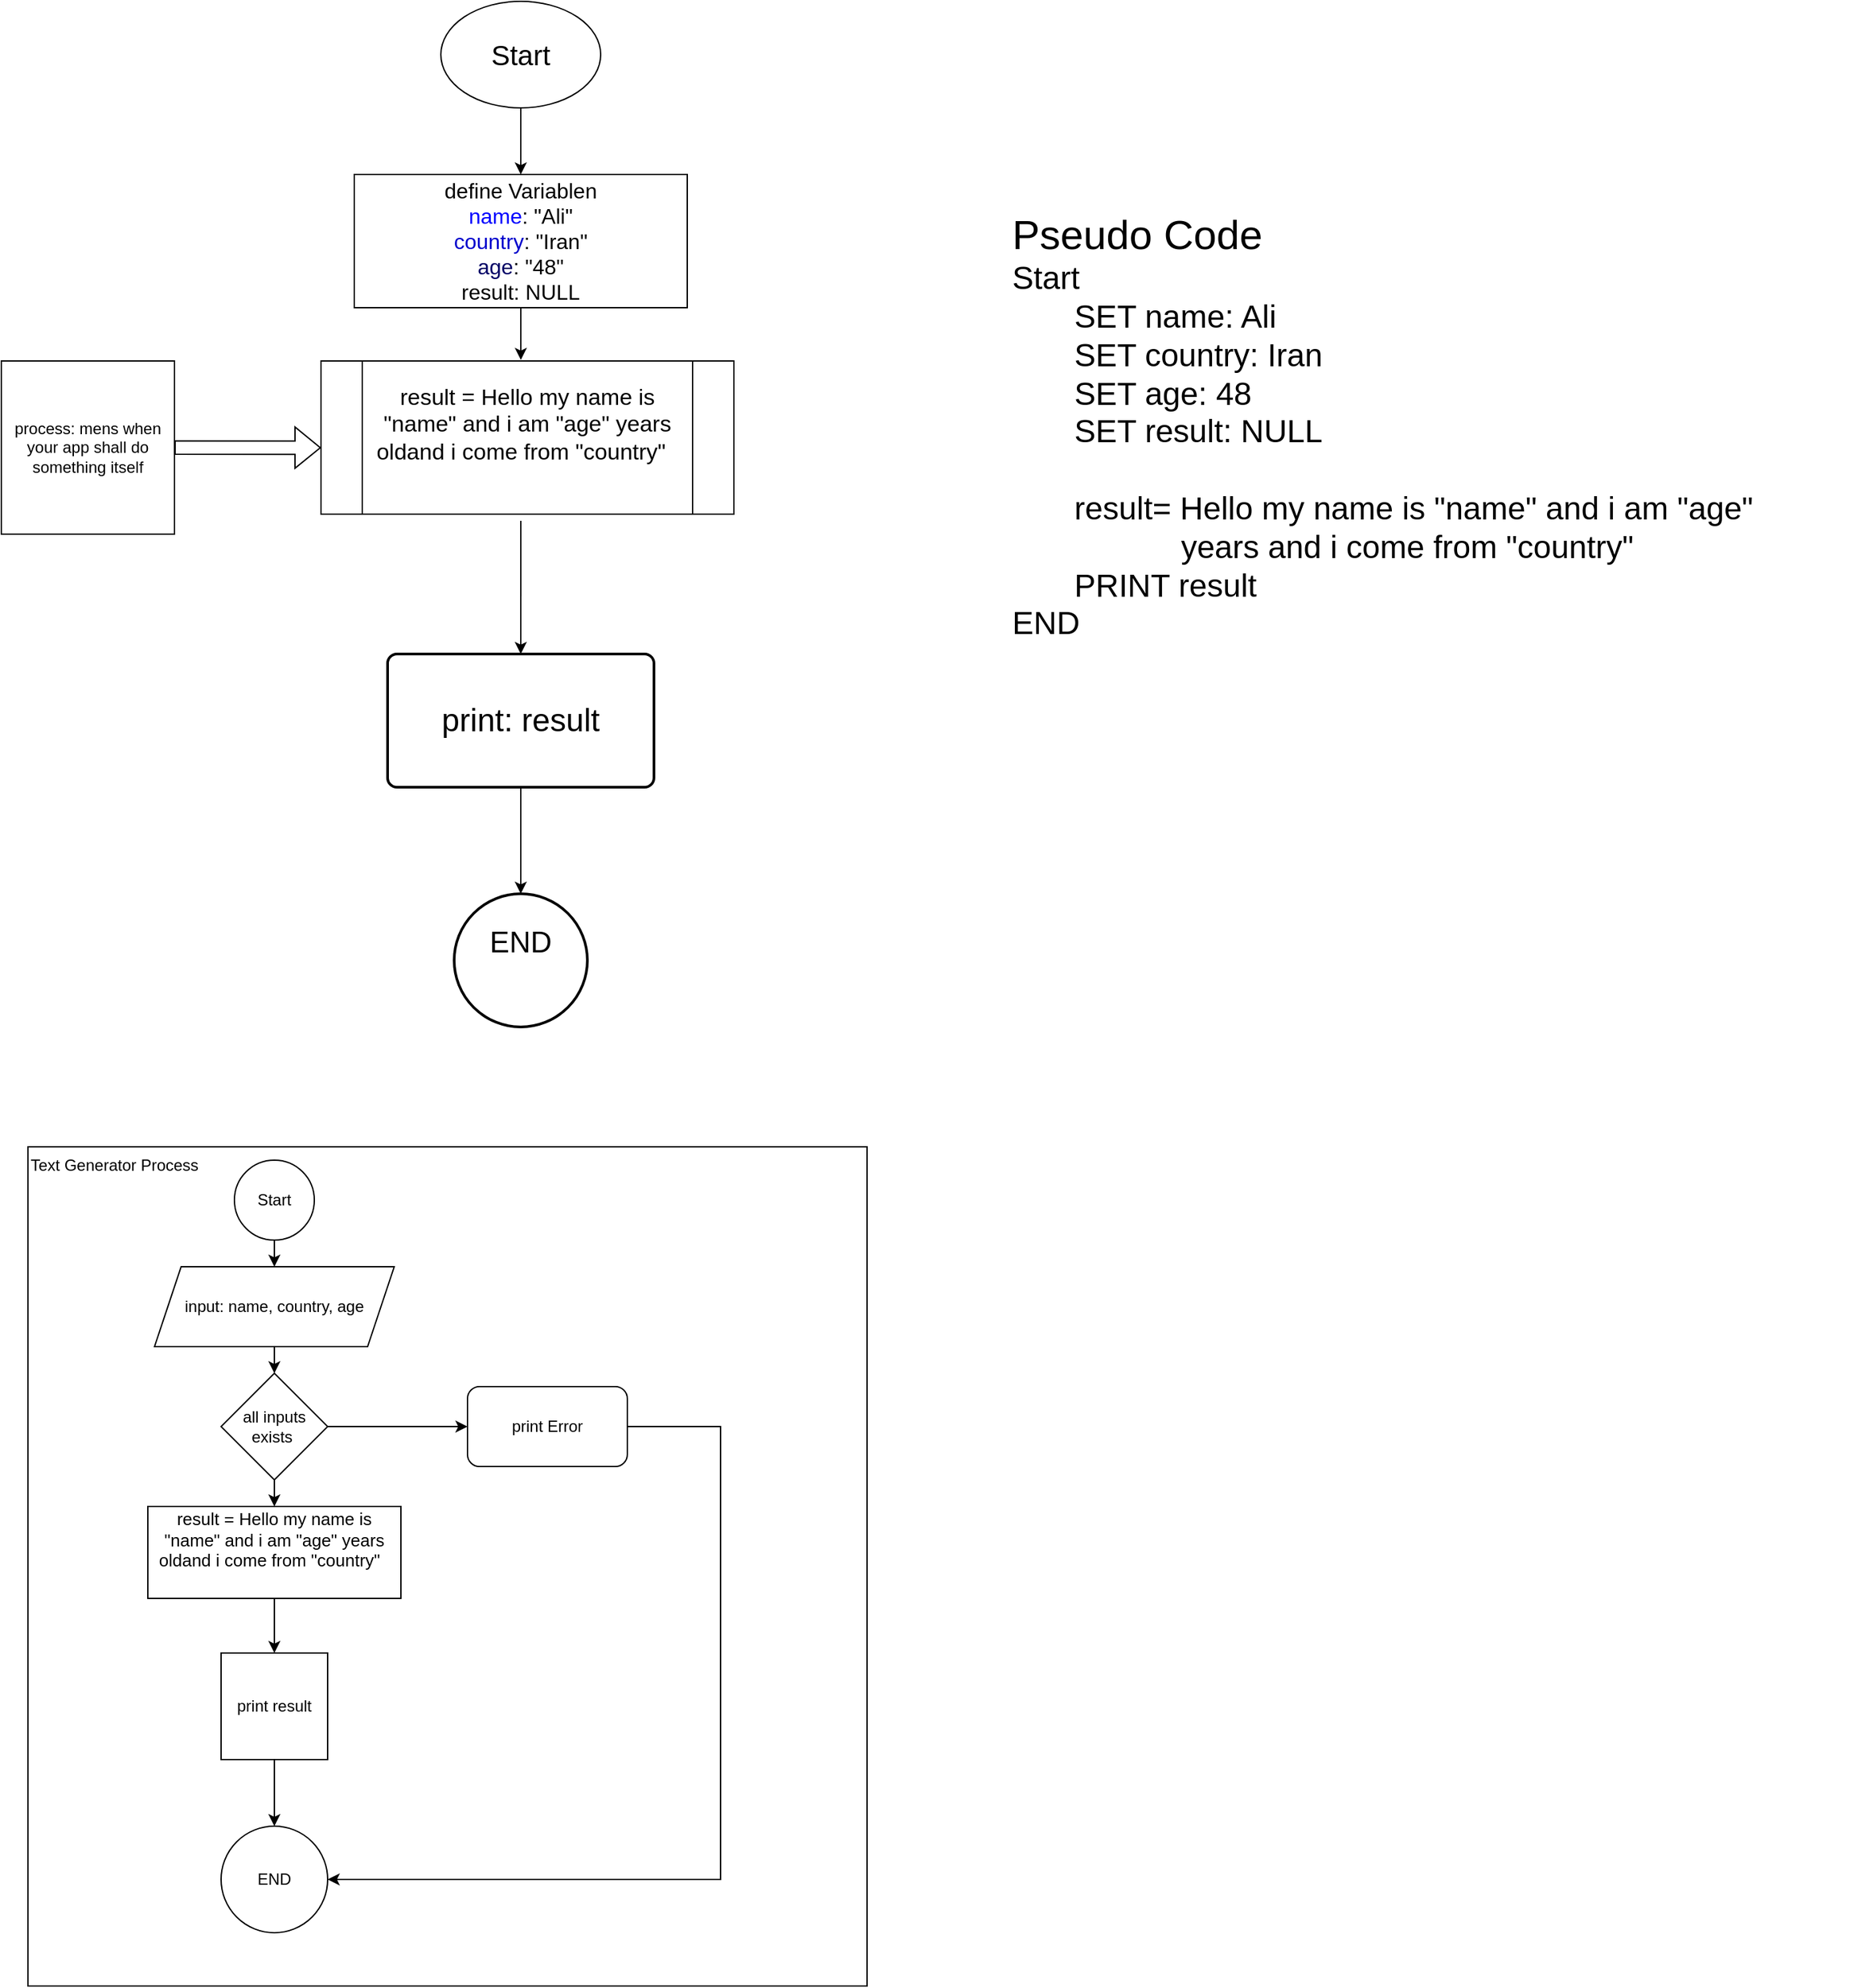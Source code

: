 <mxfile version="28.1.2">
  <diagram name="Seite-1" id="SwfTWfLOiMDrU8gnm7uk">
    <mxGraphModel dx="2852" dy="1682" grid="1" gridSize="10" guides="1" tooltips="1" connect="1" arrows="1" fold="1" page="1" pageScale="1" pageWidth="827" pageHeight="1169" math="0" shadow="0">
      <root>
        <mxCell id="0" />
        <mxCell id="1" parent="0" />
        <mxCell id="8Gq6uStzvYopfJe8uw28-16" style="edgeStyle=orthogonalEdgeStyle;rounded=0;orthogonalLoop=1;jettySize=auto;html=1;entryX=0.5;entryY=0;entryDx=0;entryDy=0;" parent="1" source="8Gq6uStzvYopfJe8uw28-1" target="8Gq6uStzvYopfJe8uw28-15" edge="1">
          <mxGeometry relative="1" as="geometry" />
        </mxCell>
        <mxCell id="8Gq6uStzvYopfJe8uw28-1" value="&lt;font style=&quot;font-size: 21px;&quot;&gt;Start&lt;/font&gt;" style="ellipse;whiteSpace=wrap;html=1;" parent="1" vertex="1">
          <mxGeometry x="340" y="20" width="120" height="80" as="geometry" />
        </mxCell>
        <mxCell id="8Gq6uStzvYopfJe8uw28-4" value="process: mens when your app shall do something itself" style="whiteSpace=wrap;html=1;aspect=fixed;" parent="1" vertex="1">
          <mxGeometry x="10" y="290" width="130" height="130" as="geometry" />
        </mxCell>
        <mxCell id="8Gq6uStzvYopfJe8uw28-5" value="" style="shape=flexArrow;endArrow=classic;html=1;rounded=0;exitX=1;exitY=0.5;exitDx=0;exitDy=0;" parent="1" edge="1" source="8Gq6uStzvYopfJe8uw28-4">
          <mxGeometry width="50" height="50" relative="1" as="geometry">
            <mxPoint x="145" y="354.58" as="sourcePoint" />
            <mxPoint x="250" y="355.08" as="targetPoint" />
          </mxGeometry>
        </mxCell>
        <mxCell id="8Gq6uStzvYopfJe8uw28-12" style="edgeStyle=orthogonalEdgeStyle;rounded=0;orthogonalLoop=1;jettySize=auto;html=1;entryX=0.5;entryY=0;entryDx=0;entryDy=0;exitX=0.484;exitY=1.043;exitDx=0;exitDy=0;exitPerimeter=0;" parent="1" source="8Gq6uStzvYopfJe8uw28-19" target="8Gq6uStzvYopfJe8uw28-11" edge="1">
          <mxGeometry relative="1" as="geometry">
            <mxPoint x="400" y="460" as="sourcePoint" />
          </mxGeometry>
        </mxCell>
        <mxCell id="8Gq6uStzvYopfJe8uw28-11" value="&lt;div&gt;print: result&lt;/div&gt;" style="rounded=1;whiteSpace=wrap;html=1;absoluteArcSize=1;arcSize=14;strokeWidth=2;fontSize=24;" parent="1" vertex="1">
          <mxGeometry x="300" y="510" width="200" height="100" as="geometry" />
        </mxCell>
        <mxCell id="8Gq6uStzvYopfJe8uw28-13" value="END&lt;div&gt;&lt;br&gt;&lt;/div&gt;" style="strokeWidth=2;html=1;shape=mxgraph.flowchart.start_2;whiteSpace=wrap;fontSize=22;" parent="1" vertex="1">
          <mxGeometry x="350" y="690" width="100" height="100" as="geometry" />
        </mxCell>
        <mxCell id="8Gq6uStzvYopfJe8uw28-14" style="edgeStyle=orthogonalEdgeStyle;rounded=0;orthogonalLoop=1;jettySize=auto;html=1;entryX=0.5;entryY=0;entryDx=0;entryDy=0;entryPerimeter=0;" parent="1" source="8Gq6uStzvYopfJe8uw28-11" target="8Gq6uStzvYopfJe8uw28-13" edge="1">
          <mxGeometry relative="1" as="geometry" />
        </mxCell>
        <mxCell id="8Gq6uStzvYopfJe8uw28-15" value="define Variablen&lt;div&gt;&lt;font style=&quot;color: rgb(0, 0, 255);&quot;&gt;name&lt;/font&gt;: &quot;Ali&quot;&lt;/div&gt;&lt;div&gt;&lt;font style=&quot;color: rgb(0, 0, 204);&quot;&gt;country&lt;/font&gt;: &quot;Iran&quot;&lt;/div&gt;&lt;div&gt;&lt;font style=&quot;color: light-dark(rgb(0, 0, 102), rgb(13, 7, 255));&quot;&gt;age&lt;/font&gt;: &quot;48&quot;&lt;/div&gt;&lt;div&gt;result: NULL&lt;/div&gt;" style="rounded=0;whiteSpace=wrap;html=1;fontSize=16;" parent="1" vertex="1">
          <mxGeometry x="275" y="150" width="250" height="100" as="geometry" />
        </mxCell>
        <mxCell id="8Gq6uStzvYopfJe8uw28-19" value="&lt;font style=&quot;font-size: 17px;&quot;&gt;result = Hello my name is &quot;name&quot; and i am &quot;age&quot; years oldand i come from &quot;country&quot;&amp;nbsp;&amp;nbsp;&lt;/font&gt;&lt;div&gt;&lt;font style=&quot;font-size: 17px;&quot;&gt;&lt;br&gt;&lt;/font&gt;&lt;/div&gt;" style="shape=process;whiteSpace=wrap;html=1;backgroundOutline=1;" parent="1" vertex="1">
          <mxGeometry x="250" y="290" width="310" height="115" as="geometry" />
        </mxCell>
        <mxCell id="8Gq6uStzvYopfJe8uw28-20" style="edgeStyle=orthogonalEdgeStyle;rounded=0;orthogonalLoop=1;jettySize=auto;html=1;entryX=0.484;entryY=-0.007;entryDx=0;entryDy=0;entryPerimeter=0;" parent="1" source="8Gq6uStzvYopfJe8uw28-15" target="8Gq6uStzvYopfJe8uw28-19" edge="1">
          <mxGeometry relative="1" as="geometry" />
        </mxCell>
        <mxCell id="IvDiq776E5UwJWVZKikY-2" value="Text Generator Process" style="whiteSpace=wrap;html=1;aspect=fixed;verticalAlign=top;align=left;movable=0;resizable=0;rotatable=0;deletable=0;editable=0;locked=1;connectable=0;" vertex="1" parent="1">
          <mxGeometry x="30" y="880" width="630" height="630" as="geometry" />
        </mxCell>
        <mxCell id="IvDiq776E5UwJWVZKikY-34" style="edgeStyle=orthogonalEdgeStyle;rounded=0;orthogonalLoop=1;jettySize=auto;html=1;" edge="1" parent="1" source="IvDiq776E5UwJWVZKikY-3">
          <mxGeometry relative="1" as="geometry">
            <mxPoint x="215" y="970" as="targetPoint" />
          </mxGeometry>
        </mxCell>
        <mxCell id="IvDiq776E5UwJWVZKikY-3" value="Start" style="ellipse;whiteSpace=wrap;html=1;aspect=fixed;" vertex="1" parent="1">
          <mxGeometry x="185" y="890" width="60" height="60" as="geometry" />
        </mxCell>
        <mxCell id="IvDiq776E5UwJWVZKikY-33" style="edgeStyle=orthogonalEdgeStyle;rounded=0;orthogonalLoop=1;jettySize=auto;html=1;" edge="1" parent="1" source="IvDiq776E5UwJWVZKikY-4">
          <mxGeometry relative="1" as="geometry">
            <mxPoint x="215" y="1050" as="targetPoint" />
          </mxGeometry>
        </mxCell>
        <mxCell id="IvDiq776E5UwJWVZKikY-4" value="input: name, country, age" style="shape=parallelogram;perimeter=parallelogramPerimeter;whiteSpace=wrap;html=1;fixedSize=1;" vertex="1" parent="1">
          <mxGeometry x="125" y="970" width="180" height="60" as="geometry" />
        </mxCell>
        <mxCell id="IvDiq776E5UwJWVZKikY-19" value="" style="edgeStyle=orthogonalEdgeStyle;rounded=0;orthogonalLoop=1;jettySize=auto;html=1;" edge="1" parent="1" source="IvDiq776E5UwJWVZKikY-6" target="IvDiq776E5UwJWVZKikY-10">
          <mxGeometry relative="1" as="geometry" />
        </mxCell>
        <mxCell id="IvDiq776E5UwJWVZKikY-32" style="edgeStyle=orthogonalEdgeStyle;rounded=0;orthogonalLoop=1;jettySize=auto;html=1;" edge="1" parent="1" source="IvDiq776E5UwJWVZKikY-6">
          <mxGeometry relative="1" as="geometry">
            <mxPoint x="215" y="1150" as="targetPoint" />
          </mxGeometry>
        </mxCell>
        <mxCell id="IvDiq776E5UwJWVZKikY-6" value="all inputs exists&amp;nbsp;" style="rhombus;whiteSpace=wrap;html=1;" vertex="1" parent="1">
          <mxGeometry x="175" y="1050" width="80" height="80" as="geometry" />
        </mxCell>
        <mxCell id="IvDiq776E5UwJWVZKikY-31" value="" style="edgeStyle=orthogonalEdgeStyle;rounded=0;orthogonalLoop=1;jettySize=auto;html=1;" edge="1" parent="1" source="IvDiq776E5UwJWVZKikY-7" target="IvDiq776E5UwJWVZKikY-8">
          <mxGeometry relative="1" as="geometry" />
        </mxCell>
        <mxCell id="IvDiq776E5UwJWVZKikY-7" value="&lt;font style=&quot;font-size: 13px;&quot;&gt;result = Hello my name is &quot;name&quot; and i am &quot;age&quot; years oldand i come from &quot;country&quot;&amp;nbsp;&amp;nbsp;&lt;/font&gt;&lt;div&gt;&lt;font style=&quot;font-size: 17px;&quot;&gt;&lt;br&gt;&lt;/font&gt;&lt;/div&gt;" style="rounded=0;whiteSpace=wrap;html=1;verticalAlign=middle;" vertex="1" parent="1">
          <mxGeometry x="120" y="1150" width="190" height="69" as="geometry" />
        </mxCell>
        <mxCell id="IvDiq776E5UwJWVZKikY-30" value="" style="edgeStyle=orthogonalEdgeStyle;rounded=0;orthogonalLoop=1;jettySize=auto;html=1;" edge="1" parent="1" source="IvDiq776E5UwJWVZKikY-8" target="IvDiq776E5UwJWVZKikY-9">
          <mxGeometry relative="1" as="geometry" />
        </mxCell>
        <mxCell id="IvDiq776E5UwJWVZKikY-8" value="print result" style="whiteSpace=wrap;html=1;aspect=fixed;" vertex="1" parent="1">
          <mxGeometry x="175" y="1260" width="80" height="80" as="geometry" />
        </mxCell>
        <mxCell id="IvDiq776E5UwJWVZKikY-9" value="END" style="ellipse;whiteSpace=wrap;html=1;aspect=fixed;" vertex="1" parent="1">
          <mxGeometry x="175" y="1390" width="80" height="80" as="geometry" />
        </mxCell>
        <mxCell id="IvDiq776E5UwJWVZKikY-27" style="edgeStyle=orthogonalEdgeStyle;rounded=0;orthogonalLoop=1;jettySize=auto;html=1;entryX=1;entryY=0.5;entryDx=0;entryDy=0;exitX=1;exitY=0.5;exitDx=0;exitDy=0;" edge="1" parent="1" source="IvDiq776E5UwJWVZKikY-10" target="IvDiq776E5UwJWVZKikY-9">
          <mxGeometry relative="1" as="geometry">
            <mxPoint x="580" y="1410" as="targetPoint" />
            <Array as="points">
              <mxPoint x="550" y="1090" />
              <mxPoint x="550" y="1430" />
            </Array>
          </mxGeometry>
        </mxCell>
        <mxCell id="IvDiq776E5UwJWVZKikY-10" value="print Error" style="rounded=1;whiteSpace=wrap;html=1;" vertex="1" parent="1">
          <mxGeometry x="360" y="1060" width="120" height="60" as="geometry" />
        </mxCell>
        <mxCell id="IvDiq776E5UwJWVZKikY-26" value="&lt;font style=&quot;font-size: 31px;&quot;&gt;Pseudo Code&lt;/font&gt;&lt;div&gt;Start&lt;/div&gt;&lt;div&gt;&amp;nbsp; &amp;nbsp; &amp;nbsp; &amp;nbsp;SET name: Ali&lt;/div&gt;&lt;div&gt;&amp;nbsp; &amp;nbsp; &amp;nbsp; &amp;nbsp;SET country: Iran&amp;nbsp;&lt;/div&gt;&lt;div&gt;&amp;nbsp; &amp;nbsp; &amp;nbsp; &amp;nbsp;SET age: 48&lt;/div&gt;&lt;div&gt;&amp;nbsp; &amp;nbsp; &amp;nbsp; &amp;nbsp;SET result: NULL&lt;/div&gt;&lt;div&gt;&lt;br&gt;&lt;/div&gt;&lt;div&gt;&amp;nbsp; &amp;nbsp; &amp;nbsp; &amp;nbsp;result= Hello my name is &quot;name&quot; and i am &quot;age&quot;&lt;/div&gt;&lt;div&gt;&amp;nbsp; &amp;nbsp; &amp;nbsp; &amp;nbsp; &amp;nbsp; &amp;nbsp; &amp;nbsp; &amp;nbsp; &amp;nbsp; &amp;nbsp;years and i come from &quot;country&quot;&lt;/div&gt;&lt;div&gt;&amp;nbsp; &amp;nbsp; &amp;nbsp; &amp;nbsp;PRINT result&lt;/div&gt;&lt;div&gt;END&lt;/div&gt;" style="text;html=1;align=left;verticalAlign=top;whiteSpace=wrap;rounded=0;fontSize=24;" vertex="1" parent="1">
          <mxGeometry x="767" y="170" width="633" height="370" as="geometry" />
        </mxCell>
      </root>
    </mxGraphModel>
  </diagram>
</mxfile>
